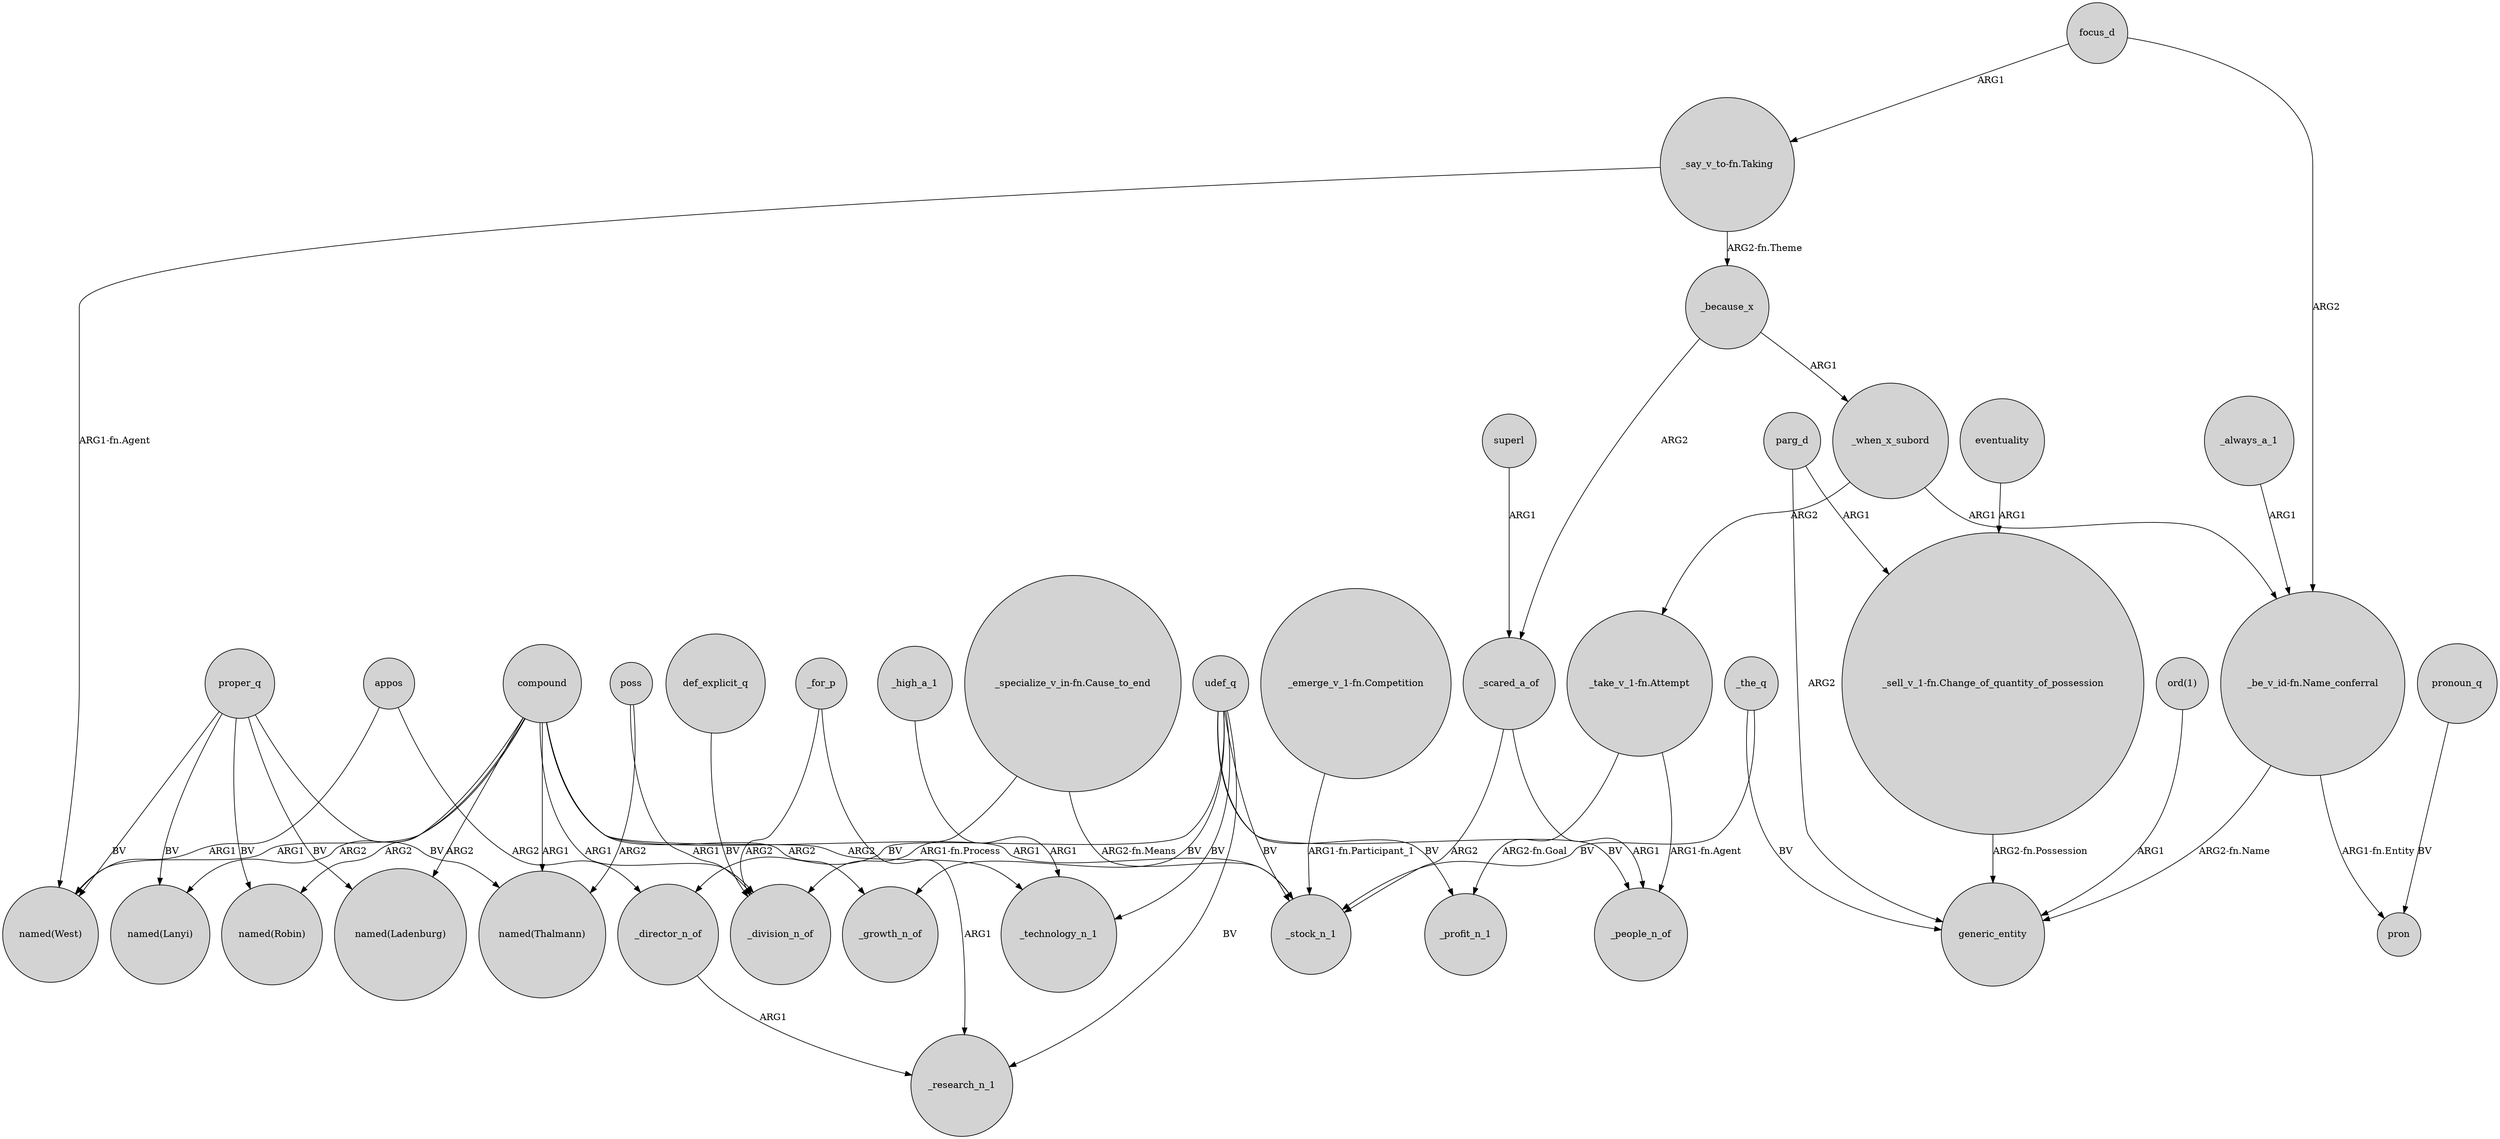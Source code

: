 digraph {
	node [shape=circle style=filled]
	udef_q -> _director_n_of [label=BV]
	"_be_v_id-fn.Name_conferral" -> generic_entity [label="ARG2-fn.Name"]
	udef_q -> _people_n_of [label=BV]
	_always_a_1 -> "_be_v_id-fn.Name_conferral" [label=ARG1]
	proper_q -> "named(Thalmann)" [label=BV]
	_for_p -> _research_n_1 [label=ARG1]
	poss -> "named(Thalmann)" [label=ARG2]
	appos -> "named(West)" [label=ARG1]
	compound -> "named(Robin)" [label=ARG2]
	_because_x -> _scared_a_of [label=ARG2]
	focus_d -> "_say_v_to-fn.Taking" [label=ARG1]
	def_explicit_q -> _division_n_of [label=BV]
	_high_a_1 -> _technology_n_1 [label=ARG1]
	"_specialize_v_in-fn.Cause_to_end" -> _stock_n_1 [label="ARG2-fn.Means"]
	"_take_v_1-fn.Attempt" -> _people_n_of [label="ARG1-fn.Agent"]
	superl -> _scared_a_of [label=ARG1]
	"ord(1)" -> generic_entity [label=ARG1]
	_director_n_of -> _research_n_1 [label=ARG1]
	"_take_v_1-fn.Attempt" -> _profit_n_1 [label="ARG2-fn.Goal"]
	eventuality -> "_sell_v_1-fn.Change_of_quantity_of_possession" [label=ARG1]
	udef_q -> _profit_n_1 [label=BV]
	appos -> _director_n_of [label=ARG2]
	"_emerge_v_1-fn.Competition" -> _stock_n_1 [label="ARG1-fn.Participant_1"]
	compound -> "named(Lanyi)" [label=ARG2]
	compound -> "named(West)" [label=ARG1]
	_scared_a_of -> _stock_n_1 [label=ARG2]
	parg_d -> "_sell_v_1-fn.Change_of_quantity_of_possession" [label=ARG1]
	compound -> _stock_n_1 [label=ARG1]
	udef_q -> _technology_n_1 [label=BV]
	compound -> _technology_n_1 [label=ARG2]
	pronoun_q -> pron [label=BV]
	"_sell_v_1-fn.Change_of_quantity_of_possession" -> generic_entity [label="ARG2-fn.Possession"]
	_when_x_subord -> "_be_v_id-fn.Name_conferral" [label=ARG1]
	_scared_a_of -> _people_n_of [label=ARG1]
	_the_q -> _stock_n_1 [label=BV]
	udef_q -> _stock_n_1 [label=BV]
	_when_x_subord -> "_take_v_1-fn.Attempt" [label=ARG2]
	_the_q -> generic_entity [label=BV]
	proper_q -> "named(West)" [label=BV]
	_for_p -> _division_n_of [label=ARG2]
	compound -> _division_n_of [label=ARG1]
	compound -> _growth_n_of [label=ARG2]
	compound -> "named(Thalmann)" [label=ARG1]
	udef_q -> _research_n_1 [label=BV]
	udef_q -> _growth_n_of [label=BV]
	"_be_v_id-fn.Name_conferral" -> pron [label="ARG1-fn.Entity"]
	poss -> _division_n_of [label=ARG1]
	"_say_v_to-fn.Taking" -> _because_x [label="ARG2-fn.Theme"]
	proper_q -> "named(Robin)" [label=BV]
	"_specialize_v_in-fn.Cause_to_end" -> _division_n_of [label="ARG1-fn.Process"]
	_because_x -> _when_x_subord [label=ARG1]
	"_say_v_to-fn.Taking" -> "named(West)" [label="ARG1-fn.Agent"]
	proper_q -> "named(Lanyi)" [label=BV]
	focus_d -> "_be_v_id-fn.Name_conferral" [label=ARG2]
	proper_q -> "named(Ladenburg)" [label=BV]
	compound -> "named(Ladenburg)" [label=ARG2]
	parg_d -> generic_entity [label=ARG2]
}
